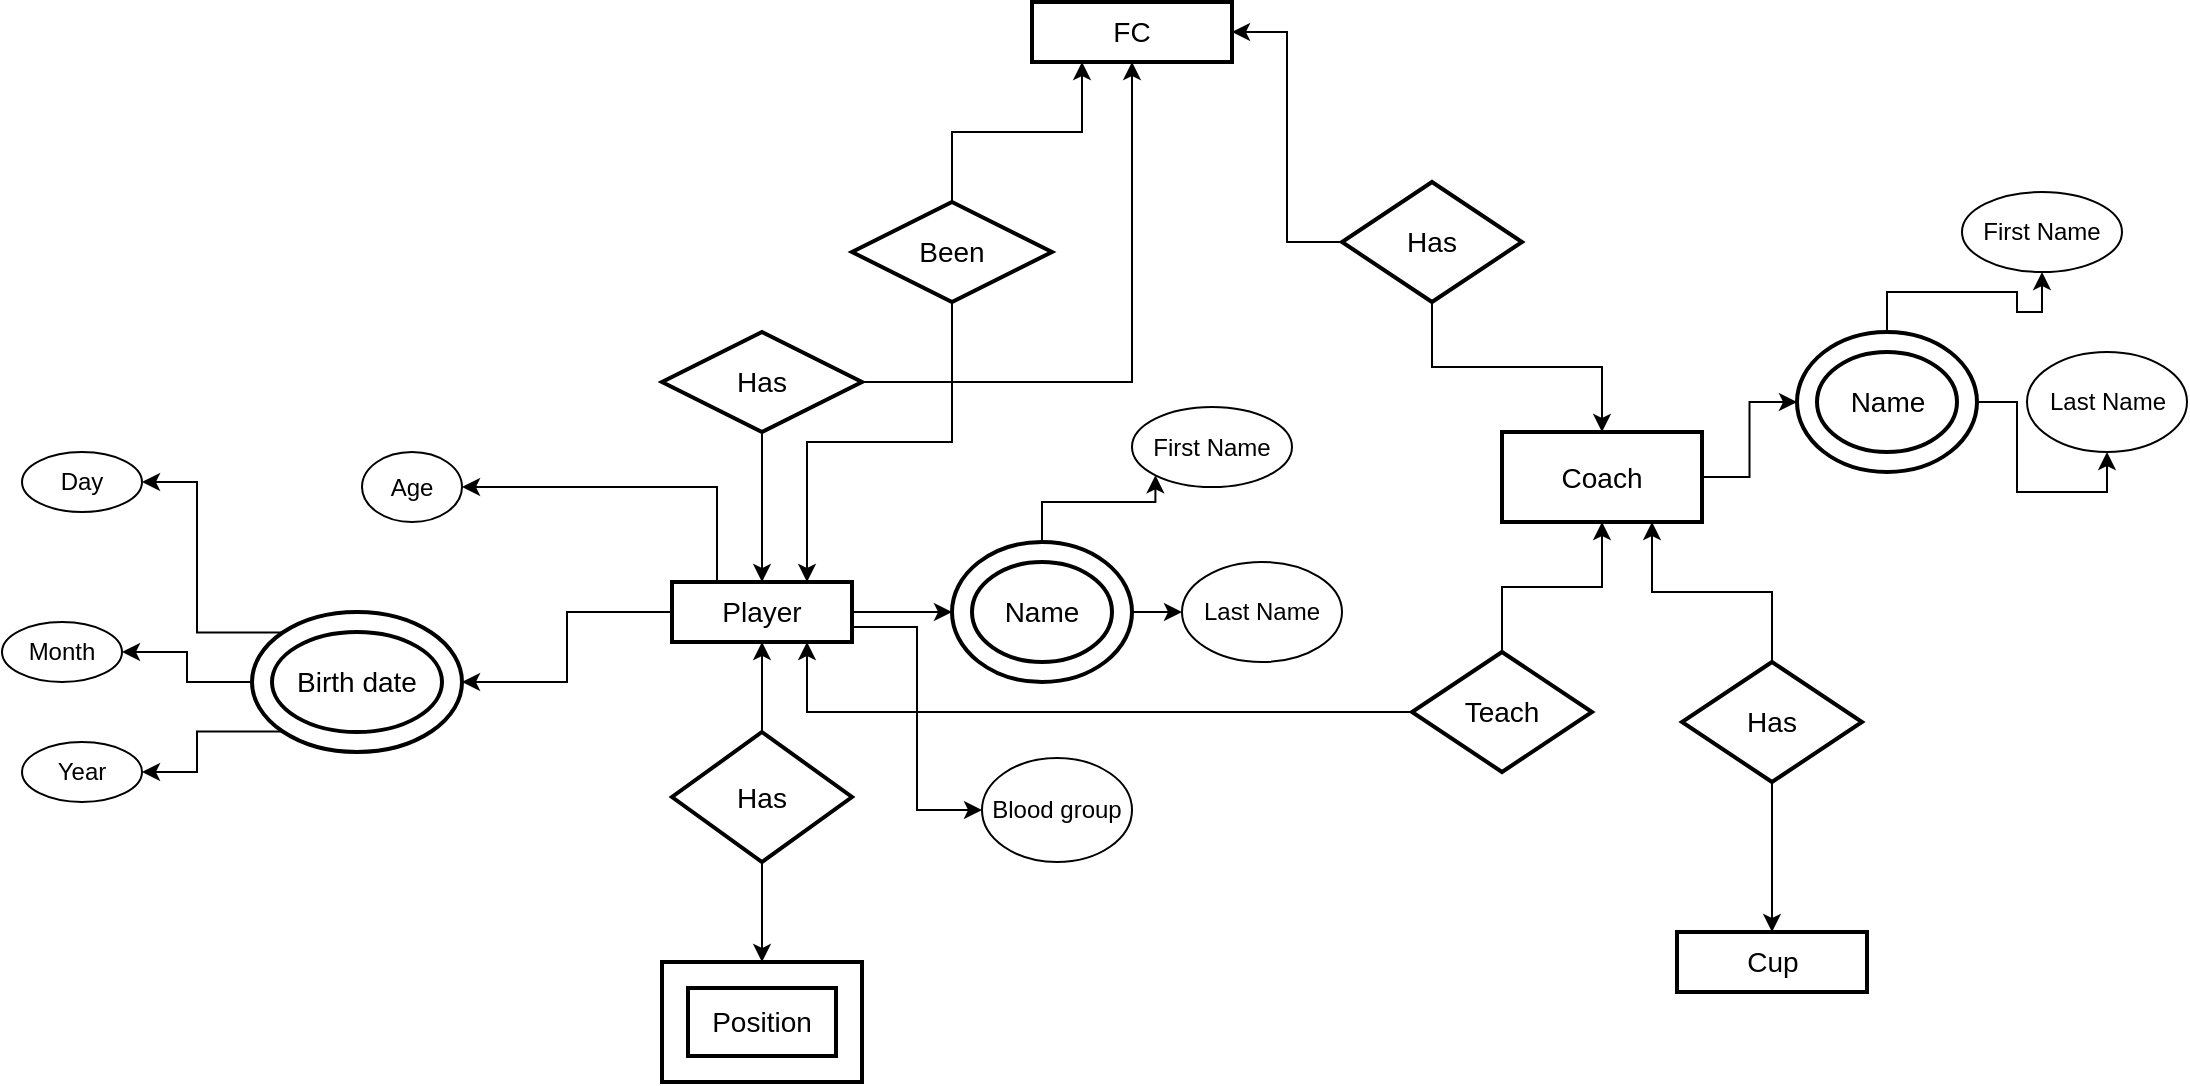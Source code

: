 <mxfile version="10.4.4" type="github"><diagram name="Page-1" id="e56a1550-8fbb-45ad-956c-1786394a9013"><mxGraphModel dx="1188" dy="685" grid="1" gridSize="10" guides="1" tooltips="1" connect="1" arrows="1" fold="1" page="1" pageScale="1" pageWidth="1100" pageHeight="850" background="#ffffff" math="0" shadow="0"><root><mxCell id="0"/><mxCell id="1" parent="0"/><mxCell id="apq4QGrBXz5iYKbzIYqq-2" value="FC" style="strokeWidth=2;whiteSpace=wrap;html=1;align=center;fontSize=14;" vertex="1" parent="1"><mxGeometry x="615" y="10" width="100" height="30" as="geometry"/></mxCell><mxCell id="apq4QGrBXz5iYKbzIYqq-28" style="edgeStyle=orthogonalEdgeStyle;rounded=0;orthogonalLoop=1;jettySize=auto;html=1;" edge="1" parent="1" source="apq4QGrBXz5iYKbzIYqq-3" target="apq4QGrBXz5iYKbzIYqq-16"><mxGeometry relative="1" as="geometry"/></mxCell><mxCell id="apq4QGrBXz5iYKbzIYqq-36" style="edgeStyle=orthogonalEdgeStyle;rounded=0;orthogonalLoop=1;jettySize=auto;html=1;entryX=1;entryY=0.5;entryDx=0;entryDy=0;" edge="1" parent="1" source="apq4QGrBXz5iYKbzIYqq-3" target="apq4QGrBXz5iYKbzIYqq-35"><mxGeometry relative="1" as="geometry"/></mxCell><mxCell id="apq4QGrBXz5iYKbzIYqq-57" style="edgeStyle=orthogonalEdgeStyle;rounded=0;orthogonalLoop=1;jettySize=auto;html=1;exitX=1;exitY=0.75;exitDx=0;exitDy=0;entryX=0;entryY=0.5;entryDx=0;entryDy=0;" edge="1" parent="1" source="apq4QGrBXz5iYKbzIYqq-3" target="apq4QGrBXz5iYKbzIYqq-29"><mxGeometry relative="1" as="geometry"/></mxCell><mxCell id="apq4QGrBXz5iYKbzIYqq-58" style="edgeStyle=orthogonalEdgeStyle;rounded=0;orthogonalLoop=1;jettySize=auto;html=1;exitX=0.25;exitY=0;exitDx=0;exitDy=0;entryX=1;entryY=0.5;entryDx=0;entryDy=0;" edge="1" parent="1" source="apq4QGrBXz5iYKbzIYqq-3" target="apq4QGrBXz5iYKbzIYqq-32"><mxGeometry relative="1" as="geometry"/></mxCell><mxCell id="apq4QGrBXz5iYKbzIYqq-3" value="Player&lt;br&gt;" style="strokeWidth=2;whiteSpace=wrap;html=1;align=center;fontSize=14;" vertex="1" parent="1"><mxGeometry x="435" y="300" width="90" height="30" as="geometry"/></mxCell><mxCell id="apq4QGrBXz5iYKbzIYqq-10" style="edgeStyle=orthogonalEdgeStyle;rounded=0;orthogonalLoop=1;jettySize=auto;html=1;" edge="1" parent="1" source="apq4QGrBXz5iYKbzIYqq-6" target="apq4QGrBXz5iYKbzIYqq-3"><mxGeometry relative="1" as="geometry"/></mxCell><mxCell id="apq4QGrBXz5iYKbzIYqq-11" style="edgeStyle=orthogonalEdgeStyle;rounded=0;orthogonalLoop=1;jettySize=auto;html=1;" edge="1" parent="1" source="apq4QGrBXz5iYKbzIYqq-6" target="apq4QGrBXz5iYKbzIYqq-2"><mxGeometry relative="1" as="geometry"/></mxCell><mxCell id="apq4QGrBXz5iYKbzIYqq-6" value="Has" style="shape=rhombus;strokeWidth=2;fontSize=17;perimeter=rhombusPerimeter;whiteSpace=wrap;html=1;align=center;fontSize=14;" vertex="1" parent="1"><mxGeometry x="430" y="175" width="100" height="50" as="geometry"/></mxCell><mxCell id="apq4QGrBXz5iYKbzIYqq-12" value="Position&lt;br&gt;" style="shape=ext;strokeWidth=2;margin=10;double=1;whiteSpace=wrap;html=1;align=center;fontSize=14;" vertex="1" parent="1"><mxGeometry x="430" y="490" width="100" height="60" as="geometry"/></mxCell><mxCell id="apq4QGrBXz5iYKbzIYqq-14" style="edgeStyle=orthogonalEdgeStyle;rounded=0;orthogonalLoop=1;jettySize=auto;html=1;entryX=0.5;entryY=1;entryDx=0;entryDy=0;" edge="1" parent="1" source="apq4QGrBXz5iYKbzIYqq-13" target="apq4QGrBXz5iYKbzIYqq-3"><mxGeometry relative="1" as="geometry"/></mxCell><mxCell id="apq4QGrBXz5iYKbzIYqq-15" style="edgeStyle=orthogonalEdgeStyle;rounded=0;orthogonalLoop=1;jettySize=auto;html=1;entryX=0.5;entryY=0;entryDx=0;entryDy=0;" edge="1" parent="1" source="apq4QGrBXz5iYKbzIYqq-13" target="apq4QGrBXz5iYKbzIYqq-12"><mxGeometry relative="1" as="geometry"/></mxCell><mxCell id="apq4QGrBXz5iYKbzIYqq-13" value="Has" style="shape=rhombus;strokeWidth=2;fontSize=17;perimeter=rhombusPerimeter;whiteSpace=wrap;html=1;align=center;fontSize=14;" vertex="1" parent="1"><mxGeometry x="435" y="375" width="90" height="65" as="geometry"/></mxCell><mxCell id="apq4QGrBXz5iYKbzIYqq-26" style="edgeStyle=orthogonalEdgeStyle;rounded=0;orthogonalLoop=1;jettySize=auto;html=1;exitX=1;exitY=0.5;exitDx=0;exitDy=0;entryX=0;entryY=0.5;entryDx=0;entryDy=0;" edge="1" parent="1" source="apq4QGrBXz5iYKbzIYqq-16" target="apq4QGrBXz5iYKbzIYqq-20"><mxGeometry relative="1" as="geometry"/></mxCell><mxCell id="apq4QGrBXz5iYKbzIYqq-71" style="edgeStyle=orthogonalEdgeStyle;rounded=0;orthogonalLoop=1;jettySize=auto;html=1;exitX=0.5;exitY=0;exitDx=0;exitDy=0;entryX=0;entryY=1;entryDx=0;entryDy=0;" edge="1" parent="1" source="apq4QGrBXz5iYKbzIYqq-16" target="apq4QGrBXz5iYKbzIYqq-18"><mxGeometry relative="1" as="geometry"/></mxCell><mxCell id="apq4QGrBXz5iYKbzIYqq-16" value="Name" style="ellipse;shape=doubleEllipse;margin=10;strokeWidth=2;fontSize=14;whiteSpace=wrap;html=1;align=center;" vertex="1" parent="1"><mxGeometry x="575" y="280" width="90" height="70" as="geometry"/></mxCell><mxCell id="apq4QGrBXz5iYKbzIYqq-18" value="First Name&lt;br&gt;" style="ellipse;whiteSpace=wrap;html=1;" vertex="1" parent="1"><mxGeometry x="665" y="212.5" width="80" height="40" as="geometry"/></mxCell><mxCell id="apq4QGrBXz5iYKbzIYqq-20" value="Last Name" style="ellipse;whiteSpace=wrap;html=1;" vertex="1" parent="1"><mxGeometry x="690" y="290" width="80" height="50" as="geometry"/></mxCell><mxCell id="apq4QGrBXz5iYKbzIYqq-29" value="Blood group" style="ellipse;whiteSpace=wrap;html=1;" vertex="1" parent="1"><mxGeometry x="590" y="388" width="75" height="52" as="geometry"/></mxCell><mxCell id="apq4QGrBXz5iYKbzIYqq-32" value="Age" style="ellipse;whiteSpace=wrap;html=1;" vertex="1" parent="1"><mxGeometry x="280" y="235" width="50" height="35" as="geometry"/></mxCell><mxCell id="apq4QGrBXz5iYKbzIYqq-41" style="edgeStyle=orthogonalEdgeStyle;rounded=0;orthogonalLoop=1;jettySize=auto;html=1;entryX=1;entryY=0.5;entryDx=0;entryDy=0;" edge="1" parent="1" source="apq4QGrBXz5iYKbzIYqq-35" target="apq4QGrBXz5iYKbzIYqq-38"><mxGeometry relative="1" as="geometry"/></mxCell><mxCell id="apq4QGrBXz5iYKbzIYqq-59" style="edgeStyle=orthogonalEdgeStyle;rounded=0;orthogonalLoop=1;jettySize=auto;html=1;exitX=0;exitY=1;exitDx=0;exitDy=0;entryX=1;entryY=0.5;entryDx=0;entryDy=0;" edge="1" parent="1" source="apq4QGrBXz5iYKbzIYqq-35" target="apq4QGrBXz5iYKbzIYqq-39"><mxGeometry relative="1" as="geometry"/></mxCell><mxCell id="apq4QGrBXz5iYKbzIYqq-60" style="edgeStyle=orthogonalEdgeStyle;rounded=0;orthogonalLoop=1;jettySize=auto;html=1;exitX=0;exitY=0;exitDx=0;exitDy=0;entryX=1;entryY=0.5;entryDx=0;entryDy=0;" edge="1" parent="1" source="apq4QGrBXz5iYKbzIYqq-35" target="apq4QGrBXz5iYKbzIYqq-37"><mxGeometry relative="1" as="geometry"/></mxCell><mxCell id="apq4QGrBXz5iYKbzIYqq-35" value="Birth date" style="ellipse;shape=doubleEllipse;margin=10;strokeWidth=2;fontSize=14;whiteSpace=wrap;html=1;align=center;" vertex="1" parent="1"><mxGeometry x="225" y="315" width="105" height="70" as="geometry"/></mxCell><mxCell id="apq4QGrBXz5iYKbzIYqq-37" value="Day" style="ellipse;whiteSpace=wrap;html=1;" vertex="1" parent="1"><mxGeometry x="110" y="235" width="60" height="30" as="geometry"/></mxCell><mxCell id="apq4QGrBXz5iYKbzIYqq-38" value="Month" style="ellipse;whiteSpace=wrap;html=1;" vertex="1" parent="1"><mxGeometry x="100" y="320" width="60" height="30" as="geometry"/></mxCell><mxCell id="apq4QGrBXz5iYKbzIYqq-39" value="Year" style="ellipse;whiteSpace=wrap;html=1;" vertex="1" parent="1"><mxGeometry x="110" y="380" width="60" height="30" as="geometry"/></mxCell><mxCell id="apq4QGrBXz5iYKbzIYqq-52" style="edgeStyle=orthogonalEdgeStyle;rounded=0;orthogonalLoop=1;jettySize=auto;html=1;entryX=0;entryY=0.5;entryDx=0;entryDy=0;" edge="1" parent="1" source="apq4QGrBXz5iYKbzIYqq-43" target="apq4QGrBXz5iYKbzIYqq-49"><mxGeometry relative="1" as="geometry"/></mxCell><mxCell id="apq4QGrBXz5iYKbzIYqq-43" value="Coach" style="strokeWidth=2;whiteSpace=wrap;html=1;align=center;fontSize=14;" vertex="1" parent="1"><mxGeometry x="850" y="225" width="100" height="45" as="geometry"/></mxCell><mxCell id="apq4QGrBXz5iYKbzIYqq-45" style="edgeStyle=orthogonalEdgeStyle;rounded=0;orthogonalLoop=1;jettySize=auto;html=1;entryX=0.5;entryY=0;entryDx=0;entryDy=0;" edge="1" parent="1" source="apq4QGrBXz5iYKbzIYqq-44" target="apq4QGrBXz5iYKbzIYqq-43"><mxGeometry relative="1" as="geometry"/></mxCell><mxCell id="apq4QGrBXz5iYKbzIYqq-46" style="edgeStyle=orthogonalEdgeStyle;rounded=0;orthogonalLoop=1;jettySize=auto;html=1;entryX=1;entryY=0.5;entryDx=0;entryDy=0;" edge="1" parent="1" source="apq4QGrBXz5iYKbzIYqq-44" target="apq4QGrBXz5iYKbzIYqq-2"><mxGeometry relative="1" as="geometry"/></mxCell><mxCell id="apq4QGrBXz5iYKbzIYqq-44" value="Has" style="shape=rhombus;strokeWidth=2;fontSize=17;perimeter=rhombusPerimeter;whiteSpace=wrap;html=1;align=center;fontSize=14;" vertex="1" parent="1"><mxGeometry x="770" y="100" width="90" height="60" as="geometry"/></mxCell><mxCell id="apq4QGrBXz5iYKbzIYqq-47" style="edgeStyle=orthogonalEdgeStyle;rounded=0;orthogonalLoop=1;jettySize=auto;html=1;entryX=0.5;entryY=1;entryDx=0;entryDy=0;" edge="1" parent="1" source="apq4QGrBXz5iYKbzIYqq-49" target="apq4QGrBXz5iYKbzIYqq-50"><mxGeometry relative="1" as="geometry"/></mxCell><mxCell id="apq4QGrBXz5iYKbzIYqq-48" style="edgeStyle=orthogonalEdgeStyle;rounded=0;orthogonalLoop=1;jettySize=auto;html=1;exitX=1;exitY=0.5;exitDx=0;exitDy=0;entryX=0.5;entryY=1;entryDx=0;entryDy=0;" edge="1" parent="1" source="apq4QGrBXz5iYKbzIYqq-49" target="apq4QGrBXz5iYKbzIYqq-51"><mxGeometry relative="1" as="geometry"/></mxCell><mxCell id="apq4QGrBXz5iYKbzIYqq-49" value="Name" style="ellipse;shape=doubleEllipse;margin=10;strokeWidth=2;fontSize=14;whiteSpace=wrap;html=1;align=center;" vertex="1" parent="1"><mxGeometry x="997.5" y="175" width="90" height="70" as="geometry"/></mxCell><mxCell id="apq4QGrBXz5iYKbzIYqq-50" value="First Name&lt;br&gt;" style="ellipse;whiteSpace=wrap;html=1;" vertex="1" parent="1"><mxGeometry x="1080" y="105" width="80" height="40" as="geometry"/></mxCell><mxCell id="apq4QGrBXz5iYKbzIYqq-51" value="Last Name" style="ellipse;whiteSpace=wrap;html=1;" vertex="1" parent="1"><mxGeometry x="1112.5" y="185" width="80" height="50" as="geometry"/></mxCell><mxCell id="apq4QGrBXz5iYKbzIYqq-56" style="edgeStyle=orthogonalEdgeStyle;rounded=0;orthogonalLoop=1;jettySize=auto;html=1;entryX=0.75;entryY=1;entryDx=0;entryDy=0;" edge="1" parent="1" source="apq4QGrBXz5iYKbzIYqq-53" target="apq4QGrBXz5iYKbzIYqq-3"><mxGeometry relative="1" as="geometry"/></mxCell><mxCell id="apq4QGrBXz5iYKbzIYqq-61" style="edgeStyle=orthogonalEdgeStyle;rounded=0;orthogonalLoop=1;jettySize=auto;html=1;exitX=0.5;exitY=0;exitDx=0;exitDy=0;entryX=0.5;entryY=1;entryDx=0;entryDy=0;" edge="1" parent="1" source="apq4QGrBXz5iYKbzIYqq-53" target="apq4QGrBXz5iYKbzIYqq-43"><mxGeometry relative="1" as="geometry"/></mxCell><mxCell id="apq4QGrBXz5iYKbzIYqq-53" value="Teach" style="shape=rhombus;strokeWidth=2;fontSize=17;perimeter=rhombusPerimeter;whiteSpace=wrap;html=1;align=center;fontSize=14;" vertex="1" parent="1"><mxGeometry x="805" y="335" width="90" height="60" as="geometry"/></mxCell><mxCell id="apq4QGrBXz5iYKbzIYqq-62" style="edgeStyle=orthogonalEdgeStyle;rounded=0;orthogonalLoop=1;jettySize=auto;html=1;exitX=0.5;exitY=0;exitDx=0;exitDy=0;entryX=0.75;entryY=1;entryDx=0;entryDy=0;" edge="1" parent="1" source="apq4QGrBXz5iYKbzIYqq-54" target="apq4QGrBXz5iYKbzIYqq-43"><mxGeometry relative="1" as="geometry"/></mxCell><mxCell id="apq4QGrBXz5iYKbzIYqq-64" style="edgeStyle=orthogonalEdgeStyle;rounded=0;orthogonalLoop=1;jettySize=auto;html=1;exitX=0.5;exitY=1;exitDx=0;exitDy=0;entryX=0.5;entryY=0;entryDx=0;entryDy=0;" edge="1" parent="1" source="apq4QGrBXz5iYKbzIYqq-54" target="apq4QGrBXz5iYKbzIYqq-63"><mxGeometry relative="1" as="geometry"/></mxCell><mxCell id="apq4QGrBXz5iYKbzIYqq-54" value="Has" style="shape=rhombus;strokeWidth=2;fontSize=17;perimeter=rhombusPerimeter;whiteSpace=wrap;html=1;align=center;fontSize=14;" vertex="1" parent="1"><mxGeometry x="940" y="340" width="90" height="60" as="geometry"/></mxCell><mxCell id="apq4QGrBXz5iYKbzIYqq-63" value="Cup" style="strokeWidth=2;whiteSpace=wrap;html=1;align=center;fontSize=14;" vertex="1" parent="1"><mxGeometry x="937.5" y="475" width="95" height="30" as="geometry"/></mxCell><mxCell id="apq4QGrBXz5iYKbzIYqq-68" style="edgeStyle=orthogonalEdgeStyle;rounded=0;orthogonalLoop=1;jettySize=auto;html=1;entryX=0.75;entryY=0;entryDx=0;entryDy=0;" edge="1" parent="1" source="apq4QGrBXz5iYKbzIYqq-65" target="apq4QGrBXz5iYKbzIYqq-3"><mxGeometry relative="1" as="geometry"/></mxCell><mxCell id="apq4QGrBXz5iYKbzIYqq-69" style="edgeStyle=orthogonalEdgeStyle;rounded=0;orthogonalLoop=1;jettySize=auto;html=1;exitX=0.5;exitY=0;exitDx=0;exitDy=0;entryX=0.25;entryY=1;entryDx=0;entryDy=0;entryPerimeter=0;" edge="1" parent="1" source="apq4QGrBXz5iYKbzIYqq-65" target="apq4QGrBXz5iYKbzIYqq-2"><mxGeometry relative="1" as="geometry"><mxPoint x="650" y="50" as="targetPoint"/></mxGeometry></mxCell><mxCell id="apq4QGrBXz5iYKbzIYqq-65" value="Been" style="shape=rhombus;strokeWidth=2;fontSize=17;perimeter=rhombusPerimeter;whiteSpace=wrap;html=1;align=center;fontSize=14;" vertex="1" parent="1"><mxGeometry x="525" y="110" width="100" height="50" as="geometry"/></mxCell></root></mxGraphModel></diagram></mxfile>